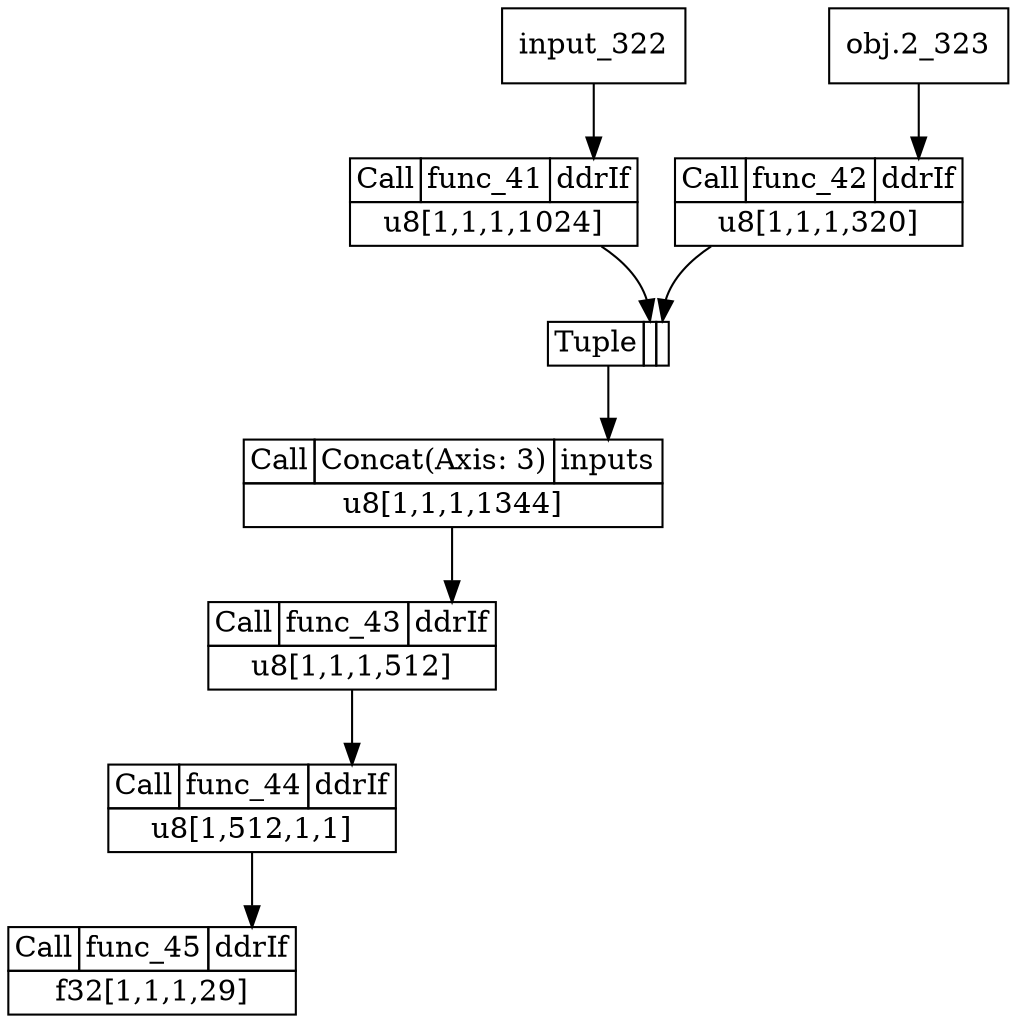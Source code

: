digraph
{
    "\"0\"" [ label = input_322, shape = rectangle ]
    "\"1\"" [ label = "obj.2_323", shape = rectangle ]
    "\"2\"" [ label = <<table border="0" cellborder="1" cellspacing="0"><tr><td>Call</td><td>func_45</td><td port="P0">ddrIf</td></tr><tr><td colspan="3">f32[1,1,1,29]</td></tr></table>>, shape = plain ]
    "\"4\"" [ label = <<table border="0" cellborder="1" cellspacing="0"><tr><td>Call</td><td>func_44</td><td port="P0">ddrIf</td></tr><tr><td colspan="3">u8[1,512,1,1]</td></tr></table>>, shape = plain ]
    "\"6\"" [ label = <<table border="0" cellborder="1" cellspacing="0"><tr><td>Call</td><td>func_43</td><td port="P0">ddrIf</td></tr><tr><td colspan="3">u8[1,1,1,512]</td></tr></table>>, shape = plain ]
    "\"8\"" [ label = <<table border="0" cellborder="1" cellspacing="0"><tr><td>Call</td><td>Concat(Axis: 3)</td><td port="P0">inputs</td></tr><tr><td colspan="3">u8[1,1,1,1344]</td></tr></table>>, shape = plain ]
    "\"10\"" [ label = <<table border="0" cellborder="1" cellspacing="0"><tr><td>Call</td><td>func_41</td><td port="P0">ddrIf</td></tr><tr><td colspan="3">u8[1,1,1,1024]</td></tr></table>>, shape = plain ]
    "\"12\"" [ label = <<table border="0" cellborder="1" cellspacing="0"><tr><td>Call</td><td>func_42</td><td port="P0">ddrIf</td></tr><tr><td colspan="3">u8[1,1,1,320]</td></tr></table>>, shape = plain ]
    "\"9\"" [ label = <<table border="0" cellborder="1" cellspacing="0"><tr><td>Tuple</td><td port="P0"></td><td port="P1"></td></tr></table>>, shape = plain ]

    "\"0\"" -> "\"10\"":P0
    "\"1\"" -> "\"12\"":P0
    "\"10\"" -> "\"9\"":P0
    "\"12\"" -> "\"9\"":P1
    "\"9\"" -> "\"8\"":P0
    "\"8\"" -> "\"6\"":P0
    "\"6\"" -> "\"4\"":P0
    "\"4\"" -> "\"2\"":P0
}